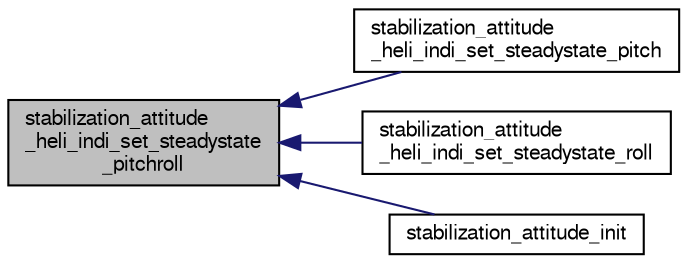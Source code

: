 digraph "stabilization_attitude_heli_indi_set_steadystate_pitchroll"
{
  edge [fontname="FreeSans",fontsize="10",labelfontname="FreeSans",labelfontsize="10"];
  node [fontname="FreeSans",fontsize="10",shape=record];
  rankdir="LR";
  Node1 [label="stabilization_attitude\l_heli_indi_set_steadystate\l_pitchroll",height=0.2,width=0.4,color="black", fillcolor="grey75", style="filled", fontcolor="black"];
  Node1 -> Node2 [dir="back",color="midnightblue",fontsize="10",style="solid",fontname="FreeSans"];
  Node2 [label="stabilization_attitude\l_heli_indi_set_steadystate_pitch",height=0.2,width=0.4,color="black", fillcolor="white", style="filled",URL="$stabilization__attitude__heli__indi_8h.html#a3f6db3c7496be39d608c12bfd4770fa9",tooltip="stabilization_attitude_heli_indi_set_steadystate_pitch "];
  Node1 -> Node3 [dir="back",color="midnightblue",fontsize="10",style="solid",fontname="FreeSans"];
  Node3 [label="stabilization_attitude\l_heli_indi_set_steadystate_roll",height=0.2,width=0.4,color="black", fillcolor="white", style="filled",URL="$stabilization__attitude__heli__indi_8h.html#a233b33e7242fb862ab436131bb53d517",tooltip="stabilization_attitude_heli_indi_set_steadystate_roll "];
  Node1 -> Node4 [dir="back",color="midnightblue",fontsize="10",style="solid",fontname="FreeSans"];
  Node4 [label="stabilization_attitude_init",height=0.2,width=0.4,color="black", fillcolor="white", style="filled",URL="$stabilization__attitude__heli__indi_8c.html#a03d27593d891182c04fc5337766733d1",tooltip="stabilization_attitude_init "];
}
